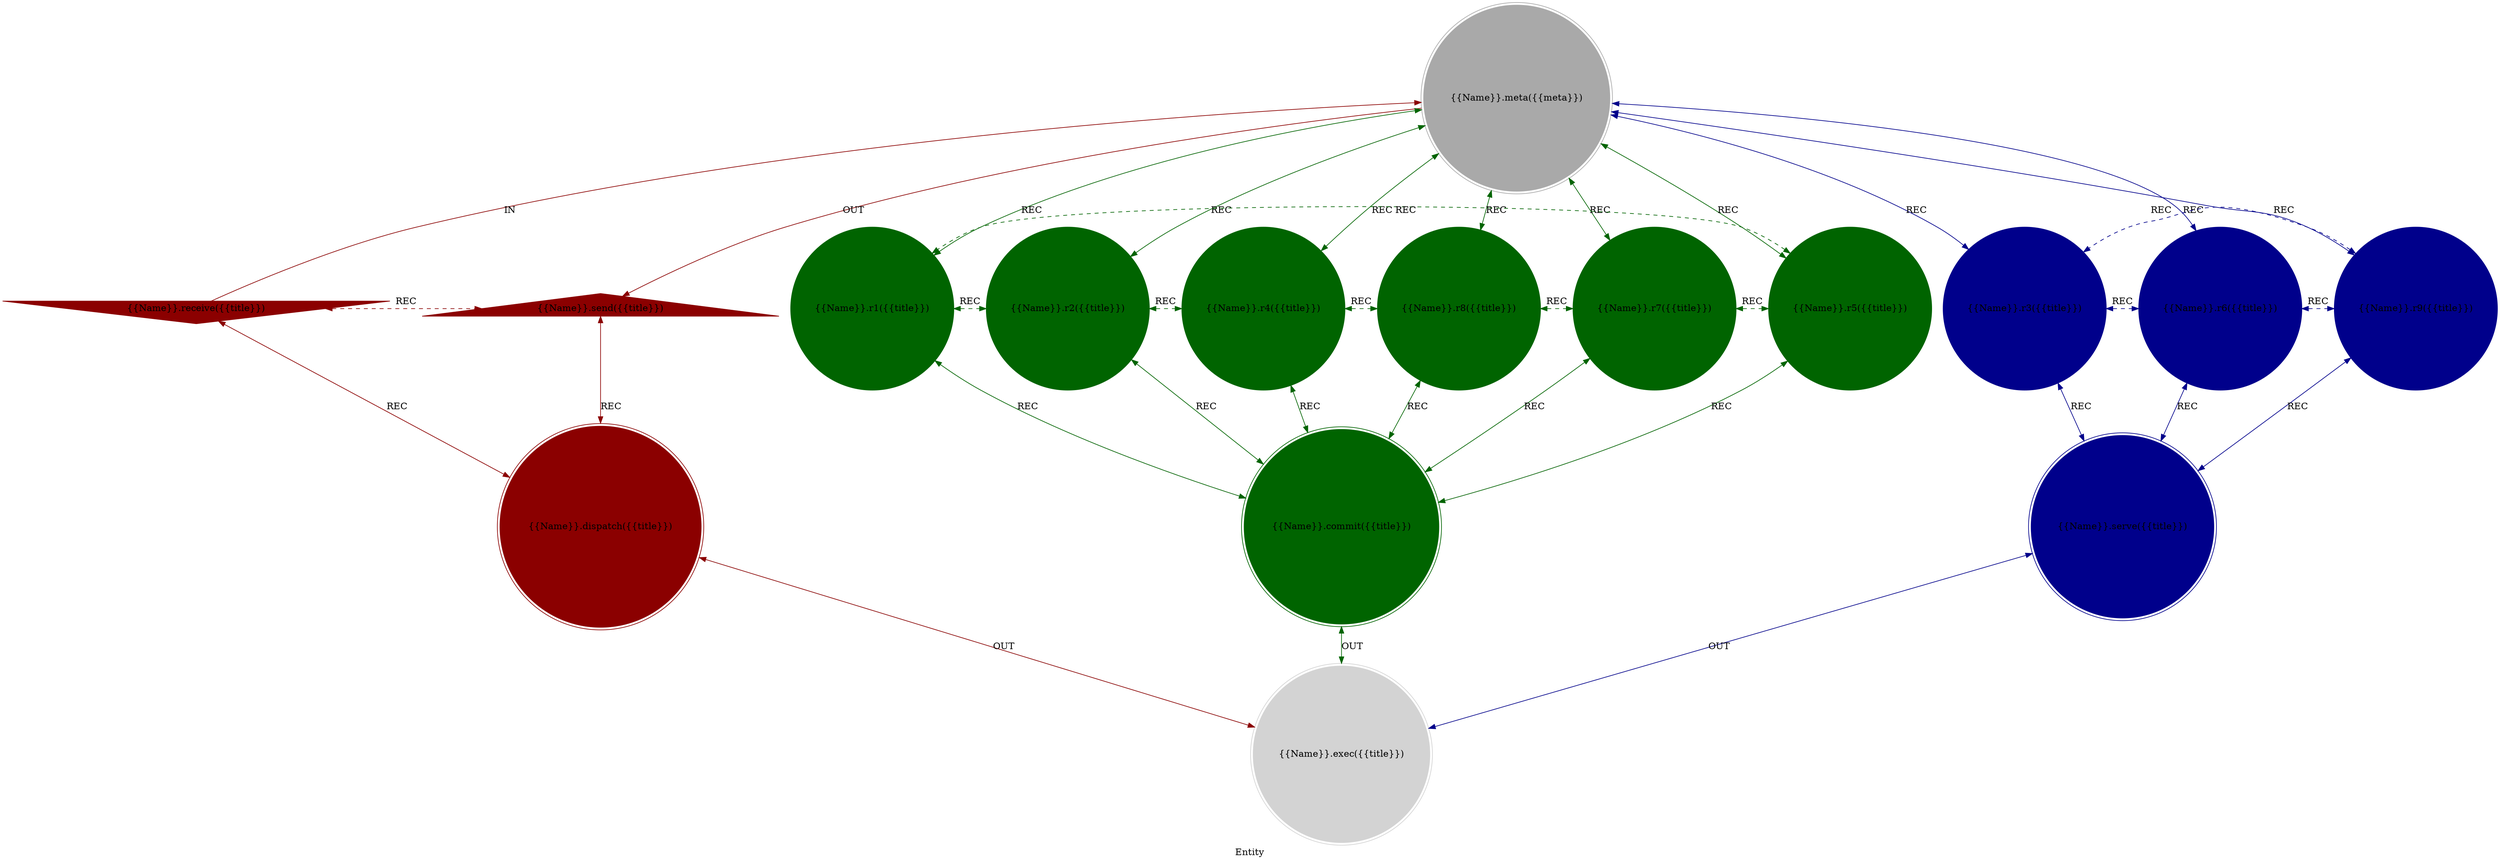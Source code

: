 strict digraph EntityFactor {
    style = filled;
    color = lightgray;
    node [shape = circle; style = filled; color = lightgreen;];
    edge [color = darkgray;];
    label = "Entity";
    comment = "{{description}}";
    
    spark_a_t [label = "{{Name}}.receive({{title}})";comment = "Potential: {{description}}";shape = invtriangle;color = darkred;];
    spark_0_t [label = "{{Name}}.meta({{meta}})";comment = "Abstract: {{description}}";shape = doublecircle;color = darkgray;];
    spark_b_t [label = "{{Name}}.send({{title}})";comment = "Manifest: {{description}}";shape = triangle;color = darkred;];
    spark_1_t [label = "{{Name}}.r1({{title}})";comment = "Initiation: {{description}}";color = darkgreen;];
    spark_2_t [label = "{{Name}}.r2({{title}})";comment = "Response: {{description}}";color = darkgreen;];
    spark_4_t [label = "{{Name}}.r4({{title}})";comment = "Integration: {{description}}";color = darkgreen;];
    spark_8_t [label = "{{Name}}.r8({{title}})";comment = "Reflection: {{description}}";color = darkgreen;];
    spark_7_t [label = "{{Name}}.r7({{title}})";comment = "Consolidation: {{description}}";color = darkgreen;];
    spark_5_t [label = "{{Name}}.r5({{title}})";comment = "Propagation: {{description}}";color = darkgreen;];
    spark_3_t [label = "{{Name}}.r3({{title}})";comment = "Thesis: {{description}}";color = darkblue;];
    spark_6_t [label = "{{Name}}.r6({{title}})";comment = "Antithesis: {{description}}";color = darkblue;];
    spark_9_t [label = "{{Name}}.r9({{title}})";comment = "Synthesis: {{description}}";color = darkblue;];
    spark_c_t [label = "{{Name}}.dispatch({{title}})";comment = "Why-Who: {{description}}";shape = doublecircle;color = darkred;];
    spark_d_t [label = "{{Name}}.commit({{title}})";comment = "What-How: {{description}}";shape = doublecircle;color = darkgreen;];
    spark_e_t [label = "{{Name}}.serve({{title}})";comment = "When-Where: {{description}}";shape = doublecircle;color = darkblue;];
    spark_f_t [label = "{{Name}}.exec({{title}})";comment = "Which-Closure: {{description}}";shape = doublecircle;color = lightgray;];
    
    spark_a_t -> spark_0_t [label = "IN"; comment = "{{description}}"; color = darkred; constraint = false;];
    spark_0_t -> spark_b_t [label = "OUT"; comment = "{{description}}"; color = darkred;];
    spark_a_t -> spark_c_t [label = "REC"; comment = "{{description}}"; color = darkred; dir = both;];
    spark_b_t -> spark_c_t [label = "REC"; comment = "{{description}}"; color = darkred; dir = both;];
    spark_a_t -> spark_b_t [label = "REC"; comment = "{{description}}"; color = darkred; dir = both; style = dashed; constraint = false;];
    
    spark_0_t -> spark_1_t [label = "REC"; comment = "{{description}}"; color = darkgreen; dir = both;];
    spark_0_t -> spark_2_t [label = "REC"; comment = "{{description}}"; color = darkgreen; dir = both;];
    spark_0_t -> spark_4_t [label = "REC"; comment = "{{description}}"; color = darkgreen; dir = both;];
    spark_0_t -> spark_8_t [label = "REC"; comment = "{{description}}"; color = darkgreen; dir = both;];
    spark_0_t -> spark_7_t [label = "REC"; comment = "{{description}}"; color = darkgreen; dir = both;];
    spark_0_t -> spark_5_t [label = "REC"; comment = "{{description}}"; color = darkgreen; dir = both;];
    
    spark_1_t -> spark_2_t [label = "REC"; comment = "{{description}}"; color = darkgreen; dir = both; style = dashed; constraint = false;];
    spark_2_t -> spark_4_t [label = "REC"; comment = "{{description}}"; color = darkgreen; dir = both; style = dashed; constraint = false;];
    spark_4_t -> spark_8_t [label = "REC"; comment = "{{description}}"; color = darkgreen; dir = both; style = dashed; constraint = false;];
    spark_8_t -> spark_7_t [label = "REC"; comment = "{{description}}"; color = darkgreen; dir = both; style = dashed; constraint = false;];
    spark_7_t -> spark_5_t [label = "REC"; comment = "{{description}}"; color = darkgreen; dir = both; style = dashed; constraint = false;];
    spark_5_t -> spark_1_t [label = "REC"; comment = "{{description}}"; color = darkgreen; dir = both; style = dashed; constraint = false;];
    
    spark_1_t -> spark_d_t [label = "REC"; comment = "{{description}}"; color = darkgreen; dir = both;];
    spark_2_t -> spark_d_t [label = "REC"; comment = "{{description}}"; color = darkgreen; dir = both;];
    spark_4_t -> spark_d_t [label = "REC"; comment = "{{description}}"; color = darkgreen; dir = both;];
    spark_8_t -> spark_d_t [label = "REC"; comment = "{{description}}"; color = darkgreen; dir = both;];
    spark_7_t -> spark_d_t [label = "REC"; comment = "{{description}}"; color = darkgreen; dir = both;];
    spark_5_t -> spark_d_t [label = "REC"; comment = "{{description}}"; color = darkgreen; dir = both;];
    
    spark_0_t -> spark_3_t [label = "REC"; comment = "{{description}}"; color = darkblue; dir = both;];
    spark_0_t -> spark_6_t [label = "REC"; comment = "{{description}}"; color = darkblue; dir = both;];
    spark_0_t -> spark_9_t [label = "REC"; comment = "{{description}}"; color = darkblue; dir = both;];
    
    spark_3_t -> spark_e_t [label = "REC"; comment = "{{description}}"; color = darkblue; dir = both;];
    spark_6_t -> spark_e_t [label = "REC"; comment = "{{description}}"; color = darkblue; dir = both;];
    spark_9_t -> spark_e_t [label = "REC"; comment = "{{description}}"; color = darkblue; dir = both;];
    
    spark_3_t -> spark_6_t [label = "REC"; comment = "{{description}}"; color = darkblue; dir = both; style = dashed; constraint = false;];
    spark_6_t -> spark_9_t [label = "REC"; comment = "{{description}}"; color = darkblue; dir = both; style = dashed; constraint = false;];
    spark_9_t -> spark_3_t [label = "REC"; comment = "{{description}}"; color = darkblue; dir = both; style = dashed; constraint = false;];
    
    spark_c_t -> spark_f_t [label = "OUT"; comment = "{{description}}"; color = darkred; dir = both;];
    spark_d_t -> spark_f_t [label = "OUT"; comment = "{{description}}"; color = darkgreen; dir = both;];
    spark_e_t -> spark_f_t [label = "OUT"; comment = "{{description}}"; color = darkblue; dir = both;];
}